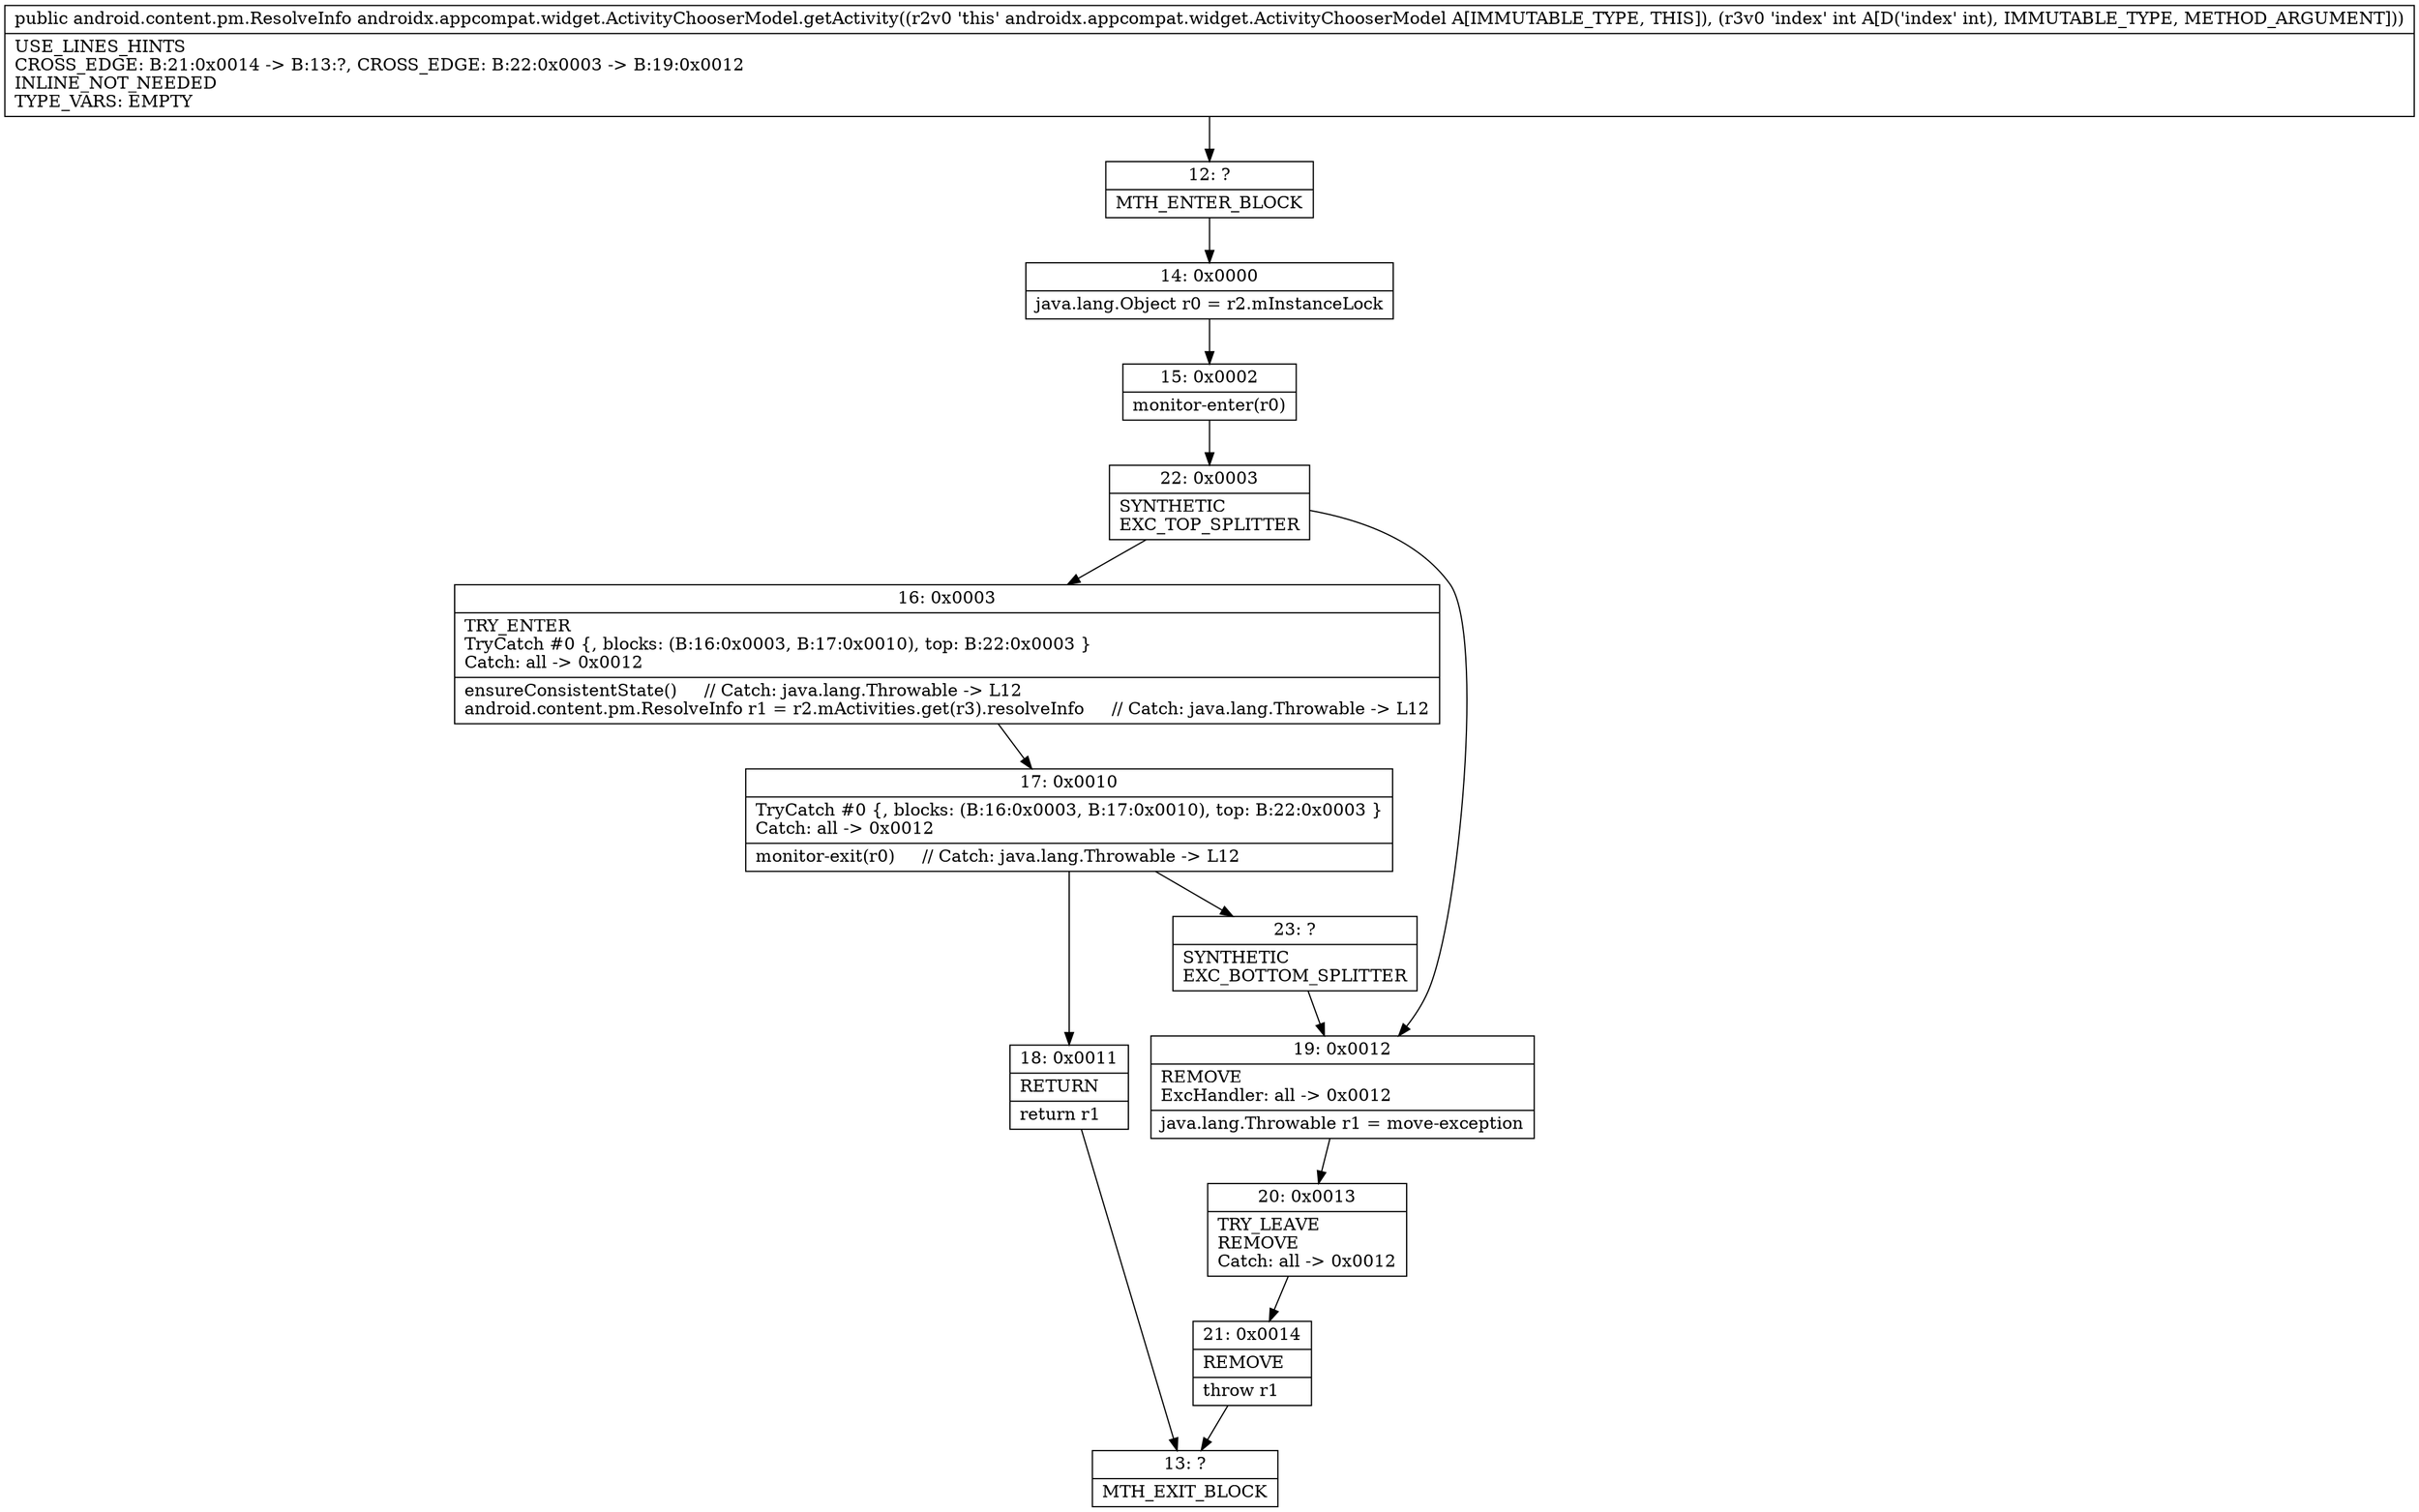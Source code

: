 digraph "CFG forandroidx.appcompat.widget.ActivityChooserModel.getActivity(I)Landroid\/content\/pm\/ResolveInfo;" {
Node_12 [shape=record,label="{12\:\ ?|MTH_ENTER_BLOCK\l}"];
Node_14 [shape=record,label="{14\:\ 0x0000|java.lang.Object r0 = r2.mInstanceLock\l}"];
Node_15 [shape=record,label="{15\:\ 0x0002|monitor\-enter(r0)\l}"];
Node_22 [shape=record,label="{22\:\ 0x0003|SYNTHETIC\lEXC_TOP_SPLITTER\l}"];
Node_16 [shape=record,label="{16\:\ 0x0003|TRY_ENTER\lTryCatch #0 \{, blocks: (B:16:0x0003, B:17:0x0010), top: B:22:0x0003 \}\lCatch: all \-\> 0x0012\l|ensureConsistentState()     \/\/ Catch: java.lang.Throwable \-\> L12\landroid.content.pm.ResolveInfo r1 = r2.mActivities.get(r3).resolveInfo     \/\/ Catch: java.lang.Throwable \-\> L12\l}"];
Node_17 [shape=record,label="{17\:\ 0x0010|TryCatch #0 \{, blocks: (B:16:0x0003, B:17:0x0010), top: B:22:0x0003 \}\lCatch: all \-\> 0x0012\l|monitor\-exit(r0)     \/\/ Catch: java.lang.Throwable \-\> L12\l}"];
Node_18 [shape=record,label="{18\:\ 0x0011|RETURN\l|return r1\l}"];
Node_13 [shape=record,label="{13\:\ ?|MTH_EXIT_BLOCK\l}"];
Node_23 [shape=record,label="{23\:\ ?|SYNTHETIC\lEXC_BOTTOM_SPLITTER\l}"];
Node_19 [shape=record,label="{19\:\ 0x0012|REMOVE\lExcHandler: all \-\> 0x0012\l|java.lang.Throwable r1 = move\-exception\l}"];
Node_20 [shape=record,label="{20\:\ 0x0013|TRY_LEAVE\lREMOVE\lCatch: all \-\> 0x0012\l}"];
Node_21 [shape=record,label="{21\:\ 0x0014|REMOVE\l|throw r1\l}"];
MethodNode[shape=record,label="{public android.content.pm.ResolveInfo androidx.appcompat.widget.ActivityChooserModel.getActivity((r2v0 'this' androidx.appcompat.widget.ActivityChooserModel A[IMMUTABLE_TYPE, THIS]), (r3v0 'index' int A[D('index' int), IMMUTABLE_TYPE, METHOD_ARGUMENT]))  | USE_LINES_HINTS\lCROSS_EDGE: B:21:0x0014 \-\> B:13:?, CROSS_EDGE: B:22:0x0003 \-\> B:19:0x0012\lINLINE_NOT_NEEDED\lTYPE_VARS: EMPTY\l}"];
MethodNode -> Node_12;Node_12 -> Node_14;
Node_14 -> Node_15;
Node_15 -> Node_22;
Node_22 -> Node_16;
Node_22 -> Node_19;
Node_16 -> Node_17;
Node_17 -> Node_18;
Node_17 -> Node_23;
Node_18 -> Node_13;
Node_23 -> Node_19;
Node_19 -> Node_20;
Node_20 -> Node_21;
Node_21 -> Node_13;
}

